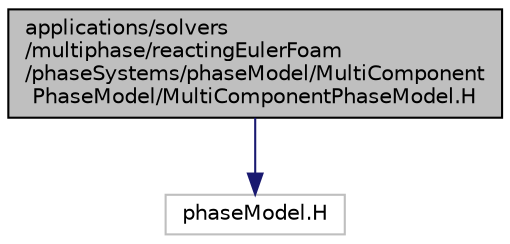 digraph "applications/solvers/multiphase/reactingEulerFoam/phaseSystems/phaseModel/MultiComponentPhaseModel/MultiComponentPhaseModel.H"
{
  bgcolor="transparent";
  edge [fontname="Helvetica",fontsize="10",labelfontname="Helvetica",labelfontsize="10"];
  node [fontname="Helvetica",fontsize="10",shape=record];
  Node0 [label="applications/solvers\l/multiphase/reactingEulerFoam\l/phaseSystems/phaseModel/MultiComponent\lPhaseModel/MultiComponentPhaseModel.H",height=0.2,width=0.4,color="black", fillcolor="grey75", style="filled", fontcolor="black"];
  Node0 -> Node1 [color="midnightblue",fontsize="10",style="solid",fontname="Helvetica"];
  Node1 [label="phaseModel.H",height=0.2,width=0.4,color="grey75"];
}
